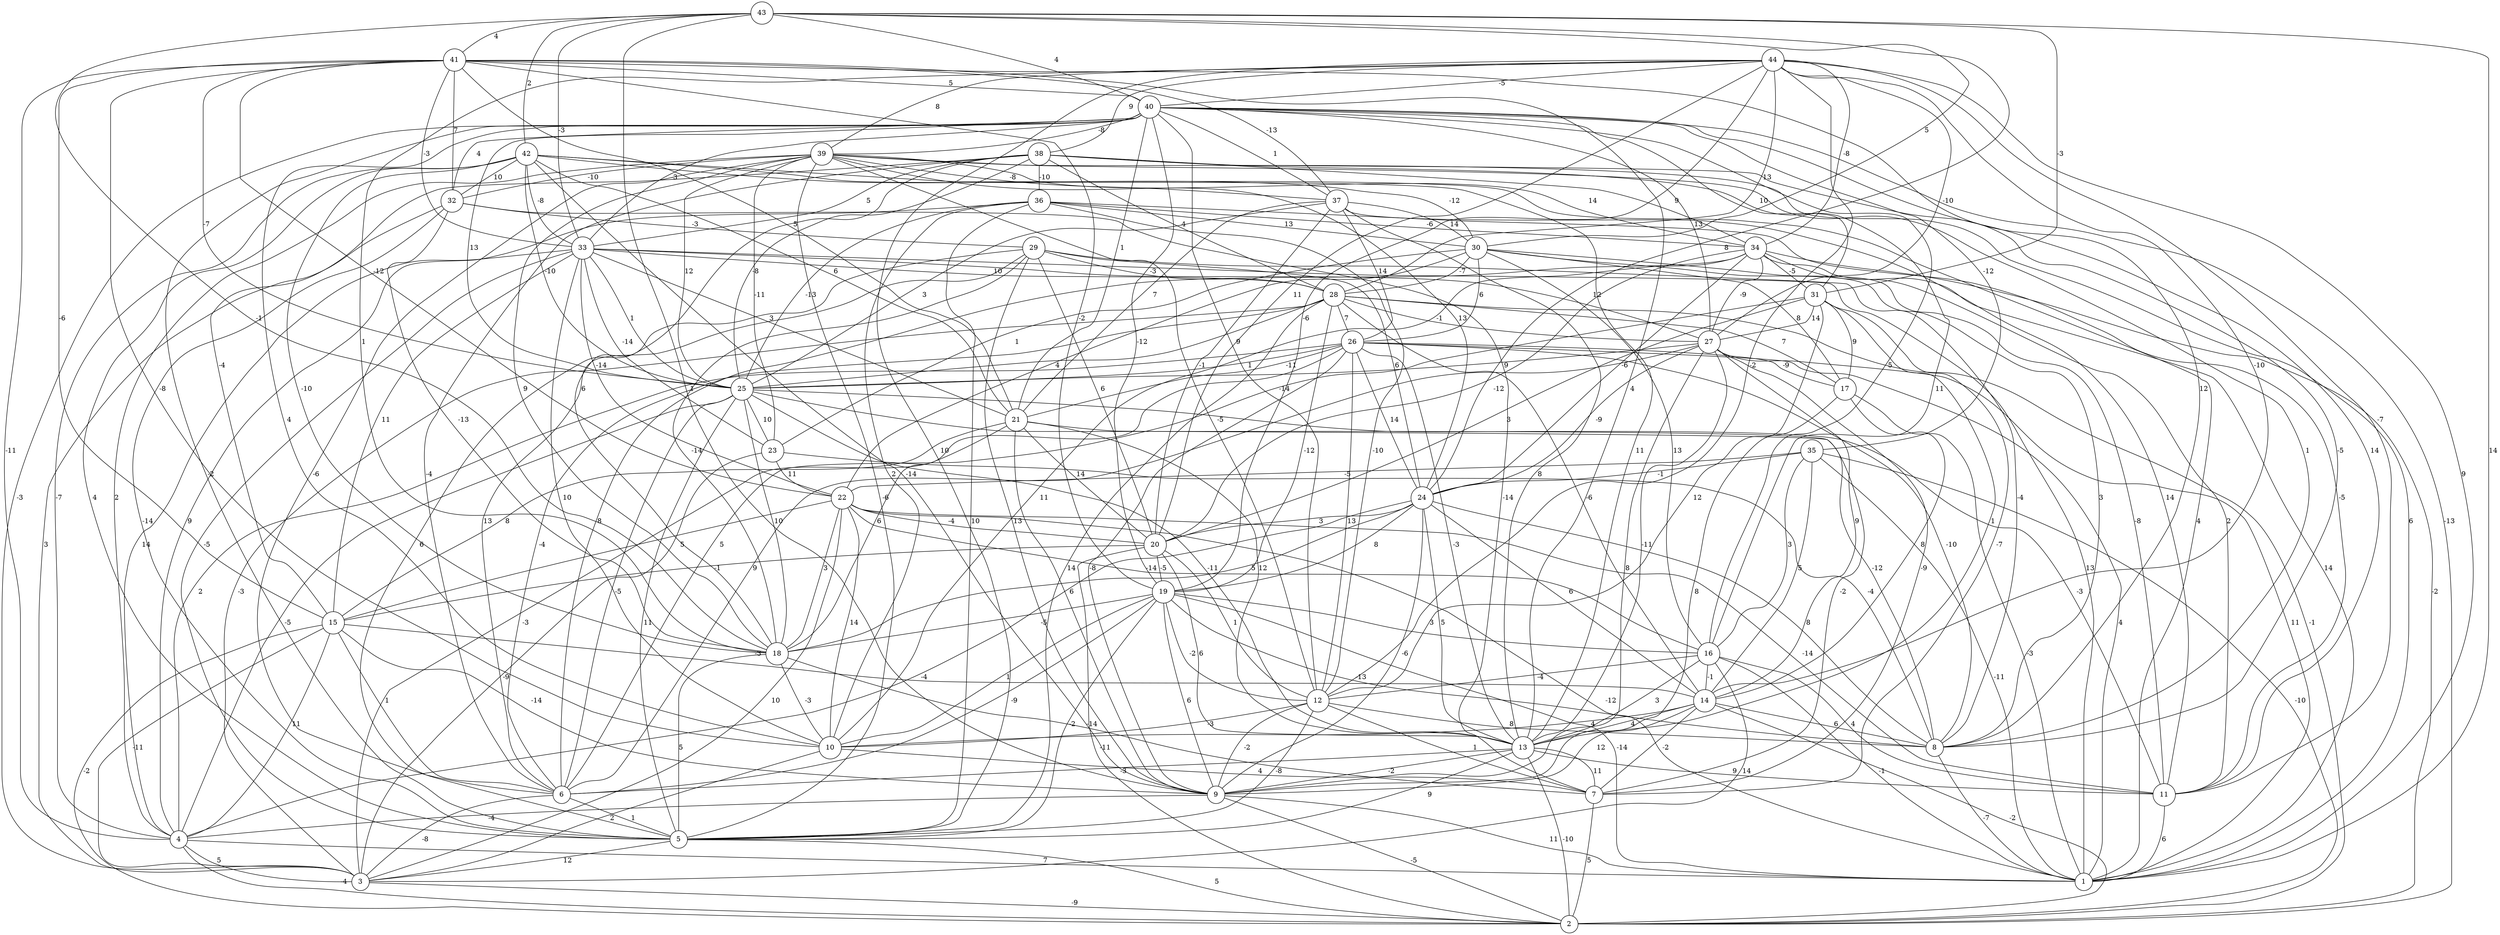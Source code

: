 graph { 
	 fontname="Helvetica,Arial,sans-serif" 
	 node [shape = circle]; 
	 44 -- 1 [label = "9"];
	 44 -- 5 [label = "10"];
	 44 -- 11 [label = "-7"];
	 44 -- 12 [label = "-2"];
	 44 -- 14 [label = "-10"];
	 44 -- 18 [label = "1"];
	 44 -- 19 [label = "-6"];
	 44 -- 20 [label = "11"];
	 44 -- 27 [label = "-10"];
	 44 -- 28 [label = "13"];
	 44 -- 34 [label = "-8"];
	 44 -- 38 [label = "9"];
	 44 -- 39 [label = "8"];
	 44 -- 40 [label = "-5"];
	 43 -- 1 [label = "14"];
	 43 -- 9 [label = "1"];
	 43 -- 18 [label = "-1"];
	 43 -- 24 [label = "8"];
	 43 -- 30 [label = "5"];
	 43 -- 31 [label = "-3"];
	 43 -- 33 [label = "-3"];
	 43 -- 40 [label = "4"];
	 43 -- 41 [label = "4"];
	 43 -- 42 [label = "2"];
	 42 -- 1 [label = "4"];
	 42 -- 4 [label = "-7"];
	 42 -- 5 [label = "4"];
	 42 -- 9 [label = "-14"];
	 42 -- 13 [label = "11"];
	 42 -- 18 [label = "-10"];
	 42 -- 21 [label = "6"];
	 42 -- 25 [label = "-10"];
	 42 -- 30 [label = "-12"];
	 42 -- 32 [label = "10"];
	 42 -- 33 [label = "-8"];
	 41 -- 4 [label = "-11"];
	 41 -- 8 [label = "12"];
	 41 -- 10 [label = "-8"];
	 41 -- 13 [label = "4"];
	 41 -- 15 [label = "-6"];
	 41 -- 19 [label = "-2"];
	 41 -- 21 [label = "5"];
	 41 -- 22 [label = "-12"];
	 41 -- 25 [label = "-7"];
	 41 -- 32 [label = "7"];
	 41 -- 33 [label = "-3"];
	 41 -- 37 [label = "-13"];
	 41 -- 40 [label = "5"];
	 40 -- 2 [label = "-13"];
	 40 -- 3 [label = "-3"];
	 40 -- 5 [label = "-2"];
	 40 -- 10 [label = "4"];
	 40 -- 11 [label = "14"];
	 40 -- 12 [label = "-14"];
	 40 -- 16 [label = "5"];
	 40 -- 19 [label = "-12"];
	 40 -- 21 [label = "1"];
	 40 -- 25 [label = "13"];
	 40 -- 27 [label = "13"];
	 40 -- 31 [label = "10"];
	 40 -- 32 [label = "4"];
	 40 -- 33 [label = "-3"];
	 40 -- 35 [label = "-12"];
	 40 -- 37 [label = "1"];
	 40 -- 39 [label = "-8"];
	 39 -- 1 [label = "6"];
	 39 -- 4 [label = "2"];
	 39 -- 5 [label = "-6"];
	 39 -- 6 [label = "-6"];
	 39 -- 8 [label = "1"];
	 39 -- 12 [label = "-5"];
	 39 -- 18 [label = "9"];
	 39 -- 23 [label = "-11"];
	 39 -- 24 [label = "13"];
	 39 -- 25 [label = "12"];
	 39 -- 32 [label = "-10"];
	 39 -- 34 [label = "14"];
	 39 -- 37 [label = "-8"];
	 38 -- 6 [label = "-4"];
	 38 -- 8 [label = "-5"];
	 38 -- 15 [label = "-4"];
	 38 -- 16 [label = "11"];
	 38 -- 18 [label = "6"];
	 38 -- 25 [label = "-8"];
	 38 -- 28 [label = "4"];
	 38 -- 33 [label = "5"];
	 38 -- 34 [label = "9"];
	 38 -- 36 [label = "-10"];
	 37 -- 11 [label = "14"];
	 37 -- 13 [label = "8"];
	 37 -- 20 [label = "-1"];
	 37 -- 21 [label = "7"];
	 37 -- 25 [label = "3"];
	 37 -- 26 [label = "14"];
	 37 -- 30 [label = "14"];
	 36 -- 4 [label = "9"];
	 36 -- 5 [label = "10"];
	 36 -- 10 [label = "2"];
	 36 -- 11 [label = "-5"];
	 36 -- 12 [label = "-10"];
	 36 -- 25 [label = "-13"];
	 36 -- 30 [label = "13"];
	 36 -- 34 [label = "-6"];
	 35 -- 1 [label = "-11"];
	 35 -- 2 [label = "-10"];
	 35 -- 14 [label = "5"];
	 35 -- 16 [label = "3"];
	 35 -- 22 [label = "-5"];
	 35 -- 24 [label = "-1"];
	 34 -- 1 [label = "14"];
	 34 -- 2 [label = "-2"];
	 34 -- 6 [label = "8"];
	 34 -- 10 [label = "11"];
	 34 -- 11 [label = "2"];
	 34 -- 20 [label = "-12"];
	 34 -- 24 [label = "-6"];
	 34 -- 27 [label = "-9"];
	 34 -- 31 [label = "-5"];
	 33 -- 1 [label = "13"];
	 33 -- 4 [label = "14"];
	 33 -- 5 [label = "-5"];
	 33 -- 10 [label = "10"];
	 33 -- 15 [label = "11"];
	 33 -- 21 [label = "3"];
	 33 -- 22 [label = "-14"];
	 33 -- 23 [label = "-14"];
	 33 -- 25 [label = "1"];
	 33 -- 27 [label = "12"];
	 33 -- 28 [label = "10"];
	 32 -- 3 [label = "3"];
	 32 -- 5 [label = "-14"];
	 32 -- 7 [label = "-14"];
	 32 -- 18 [label = "-13"];
	 32 -- 29 [label = "-3"];
	 31 -- 6 [label = "5"];
	 31 -- 7 [label = "-7"];
	 31 -- 12 [label = "12"];
	 31 -- 13 [label = "1"];
	 31 -- 17 [label = "9"];
	 31 -- 20 [label = "3"];
	 31 -- 27 [label = "14"];
	 30 -- 8 [label = "3"];
	 30 -- 11 [label = "-8"];
	 30 -- 16 [label = "13"];
	 30 -- 17 [label = "8"];
	 30 -- 22 [label = "4"];
	 30 -- 23 [label = "1"];
	 30 -- 26 [label = "6"];
	 30 -- 28 [label = "-7"];
	 29 -- 5 [label = "6"];
	 29 -- 6 [label = "13"];
	 29 -- 8 [label = "-4"];
	 29 -- 9 [label = "13"];
	 29 -- 18 [label = "-14"];
	 29 -- 20 [label = "6"];
	 29 -- 24 [label = "6"];
	 29 -- 28 [label = "-3"];
	 28 -- 2 [label = "-1"];
	 28 -- 3 [label = "-3"];
	 28 -- 5 [label = "14"];
	 28 -- 6 [label = "-4"];
	 28 -- 14 [label = "-6"];
	 28 -- 17 [label = "7"];
	 28 -- 19 [label = "-12"];
	 28 -- 25 [label = "9"];
	 28 -- 26 [label = "7"];
	 28 -- 27 [label = "-1"];
	 27 -- 1 [label = "11"];
	 27 -- 6 [label = "9"];
	 27 -- 7 [label = "-9"];
	 27 -- 9 [label = "8"];
	 27 -- 13 [label = "-11"];
	 27 -- 14 [label = "9"];
	 27 -- 24 [label = "-9"];
	 27 -- 25 [label = "9"];
	 26 -- 1 [label = "4"];
	 26 -- 3 [label = "-3"];
	 26 -- 4 [label = "2"];
	 26 -- 8 [label = "-10"];
	 26 -- 9 [label = "-8"];
	 26 -- 12 [label = "13"];
	 26 -- 13 [label = "-3"];
	 26 -- 17 [label = "-9"];
	 26 -- 21 [label = "-11"];
	 26 -- 24 [label = "14"];
	 26 -- 25 [label = "1"];
	 25 -- 4 [label = "-5"];
	 25 -- 5 [label = "11"];
	 25 -- 6 [label = "-5"];
	 25 -- 7 [label = "-2"];
	 25 -- 11 [label = "-3"];
	 25 -- 13 [label = "-11"];
	 25 -- 18 [label = "10"];
	 25 -- 23 [label = "10"];
	 24 -- 4 [label = "-4"];
	 24 -- 8 [label = "8"];
	 24 -- 9 [label = "-6"];
	 24 -- 13 [label = "5"];
	 24 -- 14 [label = "6"];
	 24 -- 18 [label = "5"];
	 24 -- 19 [label = "8"];
	 24 -- 20 [label = "3"];
	 23 -- 3 [label = "-9"];
	 23 -- 8 [label = "-4"];
	 23 -- 22 [label = "11"];
	 22 -- 1 [label = "-12"];
	 22 -- 3 [label = "10"];
	 22 -- 10 [label = "14"];
	 22 -- 11 [label = "-14"];
	 22 -- 15 [label = "5"];
	 22 -- 16 [label = "-14"];
	 22 -- 18 [label = "3"];
	 22 -- 20 [label = "-4"];
	 21 -- 8 [label = "-12"];
	 21 -- 9 [label = "6"];
	 21 -- 13 [label = "12"];
	 21 -- 15 [label = "8"];
	 21 -- 18 [label = "6"];
	 21 -- 20 [label = "14"];
	 20 -- 2 [label = "-11"];
	 20 -- 12 [label = "1"];
	 20 -- 13 [label = "6"];
	 20 -- 15 [label = "-1"];
	 20 -- 19 [label = "-5"];
	 19 -- 1 [label = "-14"];
	 19 -- 5 [label = "-2"];
	 19 -- 6 [label = "-9"];
	 19 -- 8 [label = "-13"];
	 19 -- 9 [label = "6"];
	 19 -- 10 [label = "1"];
	 19 -- 12 [label = "-2"];
	 19 -- 16 [label = "3"];
	 19 -- 18 [label = "-5"];
	 18 -- 5 [label = "5"];
	 18 -- 7 [label = "-14"];
	 18 -- 10 [label = "-3"];
	 17 -- 1 [label = "-3"];
	 17 -- 9 [label = "8"];
	 17 -- 14 [label = "8"];
	 16 -- 1 [label = "-1"];
	 16 -- 3 [label = "14"];
	 16 -- 11 [label = "4"];
	 16 -- 12 [label = "-4"];
	 16 -- 13 [label = "3"];
	 16 -- 14 [label = "-1"];
	 15 -- 2 [label = "-2"];
	 15 -- 3 [label = "-11"];
	 15 -- 4 [label = "11"];
	 15 -- 6 [label = "1"];
	 15 -- 9 [label = "-14"];
	 15 -- 14 [label = "-3"];
	 14 -- 2 [label = "-2"];
	 14 -- 7 [label = "-2"];
	 14 -- 8 [label = "6"];
	 14 -- 9 [label = "12"];
	 14 -- 10 [label = "4"];
	 14 -- 13 [label = "4"];
	 13 -- 2 [label = "-10"];
	 13 -- 5 [label = "9"];
	 13 -- 6 [label = "-3"];
	 13 -- 7 [label = "11"];
	 13 -- 9 [label = "-2"];
	 13 -- 11 [label = "9"];
	 12 -- 5 [label = "-8"];
	 12 -- 7 [label = "1"];
	 12 -- 8 [label = "8"];
	 12 -- 9 [label = "-2"];
	 12 -- 10 [label = "-3"];
	 11 -- 1 [label = "6"];
	 10 -- 3 [label = "2"];
	 10 -- 7 [label = "4"];
	 9 -- 1 [label = "11"];
	 9 -- 2 [label = "-5"];
	 9 -- 4 [label = "-4"];
	 8 -- 1 [label = "-7"];
	 7 -- 2 [label = "5"];
	 6 -- 3 [label = "-8"];
	 6 -- 5 [label = "1"];
	 5 -- 2 [label = "5"];
	 5 -- 3 [label = "12"];
	 4 -- 1 [label = "7"];
	 4 -- 2 [label = "-4"];
	 4 -- 3 [label = "5"];
	 3 -- 2 [label = "-9"];
	 1;
	 2;
	 3;
	 4;
	 5;
	 6;
	 7;
	 8;
	 9;
	 10;
	 11;
	 12;
	 13;
	 14;
	 15;
	 16;
	 17;
	 18;
	 19;
	 20;
	 21;
	 22;
	 23;
	 24;
	 25;
	 26;
	 27;
	 28;
	 29;
	 30;
	 31;
	 32;
	 33;
	 34;
	 35;
	 36;
	 37;
	 38;
	 39;
	 40;
	 41;
	 42;
	 43;
	 44;
}
